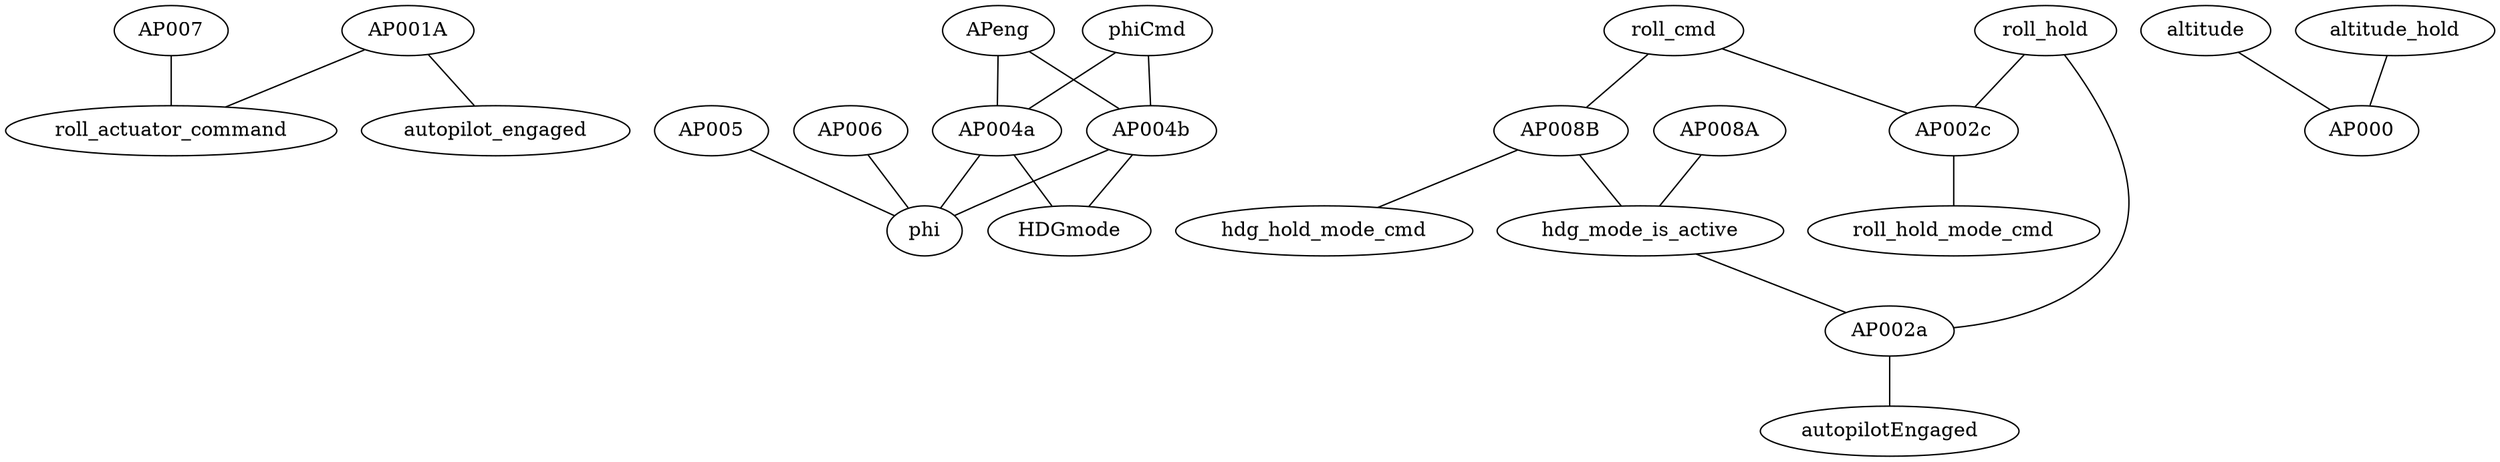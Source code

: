 strict graph "" {
	AP007 -- roll_actuator_command;
	APeng -- AP004a;
	APeng -- AP004b;
	roll_cmd -- AP008B;
	roll_cmd -- AP002c;
	phiCmd -- AP004a;
	phiCmd -- AP004b;
	altitude -- AP000;
	AP008A -- hdg_mode_is_active;
	roll_hold -- AP002c;
	roll_hold -- AP002a;
	AP008B -- hdg_mode_is_active;
	AP008B -- hdg_hold_mode_cmd;
	AP005 -- phi;
	AP006 -- phi;
	altitude_hold -- AP000;
	hdg_mode_is_active -- AP002a;
	AP004a -- HDGmode;
	AP004a -- phi;
	AP004b -- HDGmode;
	AP004b -- phi;
	AP002c -- roll_hold_mode_cmd;
	AP002a -- autopilotEngaged;
	AP001A -- autopilot_engaged;
	AP001A -- roll_actuator_command;
}
